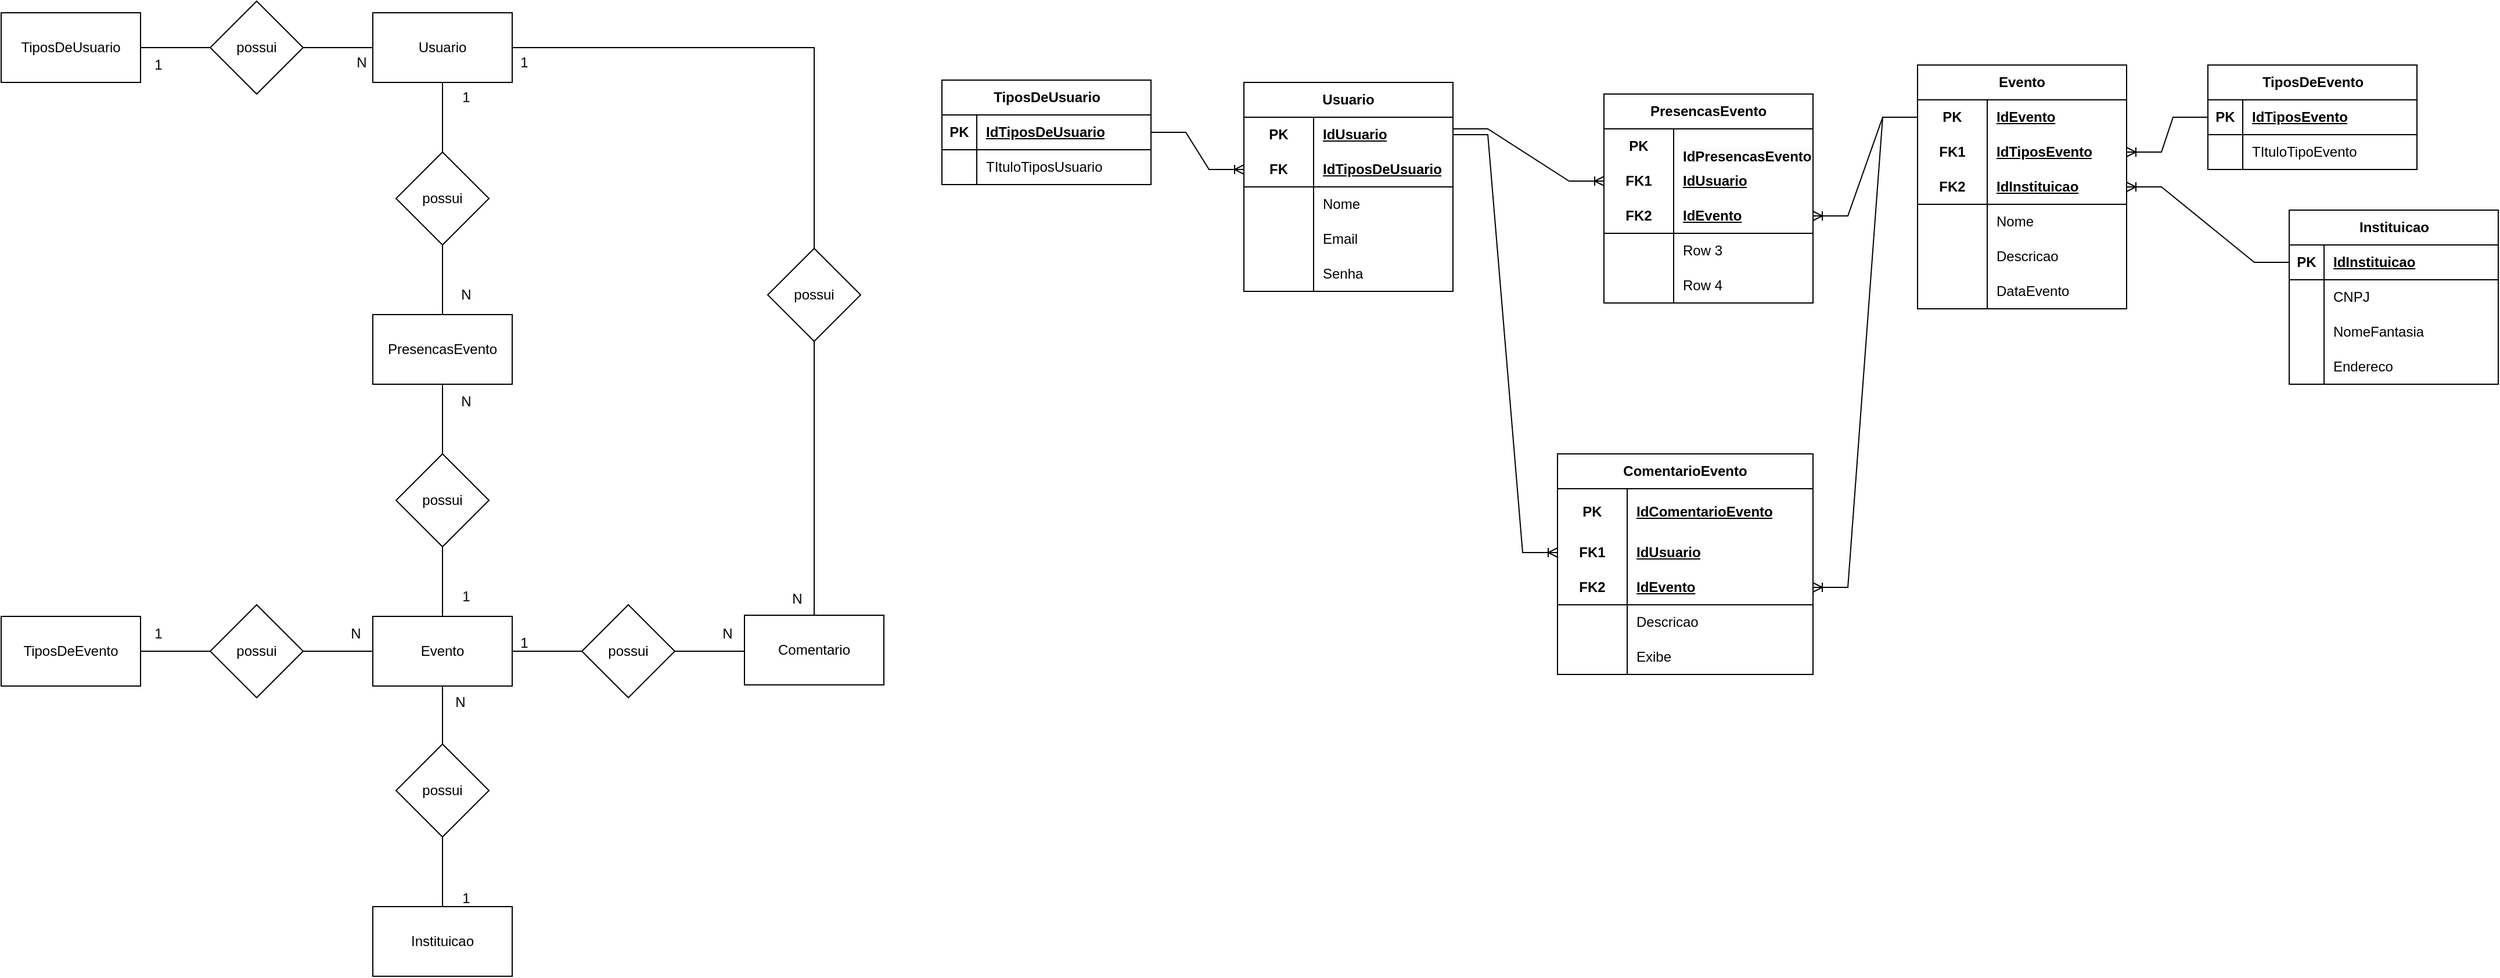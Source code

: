 <mxfile version="21.6.6" type="device">
  <diagram name="Página-1" id="-Xk57OHyv1HiGoFPPoLz">
    <mxGraphModel dx="1366" dy="725" grid="1" gridSize="10" guides="1" tooltips="1" connect="1" arrows="1" fold="1" page="1" pageScale="1" pageWidth="827" pageHeight="1169" math="0" shadow="0">
      <root>
        <mxCell id="0" />
        <mxCell id="1" parent="0" />
        <mxCell id="puMAIzqee2FGCvLnF1-2-34" style="edgeStyle=orthogonalEdgeStyle;rounded=0;orthogonalLoop=1;jettySize=auto;html=1;endArrow=none;endFill=0;" edge="1" parent="1" source="puMAIzqee2FGCvLnF1-2-1" target="puMAIzqee2FGCvLnF1-2-12">
          <mxGeometry relative="1" as="geometry" />
        </mxCell>
        <mxCell id="puMAIzqee2FGCvLnF1-2-60" style="edgeStyle=orthogonalEdgeStyle;rounded=0;orthogonalLoop=1;jettySize=auto;html=1;entryX=0.5;entryY=0;entryDx=0;entryDy=0;endArrow=none;endFill=0;" edge="1" parent="1" source="puMAIzqee2FGCvLnF1-2-1" target="puMAIzqee2FGCvLnF1-2-57">
          <mxGeometry relative="1" as="geometry" />
        </mxCell>
        <mxCell id="puMAIzqee2FGCvLnF1-2-1" value="Usuario" style="rounded=0;whiteSpace=wrap;html=1;" vertex="1" parent="1">
          <mxGeometry x="620" y="650" width="120" height="60" as="geometry" />
        </mxCell>
        <mxCell id="puMAIzqee2FGCvLnF1-2-32" style="edgeStyle=orthogonalEdgeStyle;rounded=0;orthogonalLoop=1;jettySize=auto;html=1;endArrow=none;endFill=0;" edge="1" parent="1" source="puMAIzqee2FGCvLnF1-2-2" target="puMAIzqee2FGCvLnF1-2-8">
          <mxGeometry relative="1" as="geometry" />
        </mxCell>
        <mxCell id="puMAIzqee2FGCvLnF1-2-2" value="TiposDeUsuario" style="rounded=0;whiteSpace=wrap;html=1;" vertex="1" parent="1">
          <mxGeometry x="300" y="650" width="120" height="60" as="geometry" />
        </mxCell>
        <mxCell id="puMAIzqee2FGCvLnF1-2-38" value="" style="edgeStyle=orthogonalEdgeStyle;rounded=0;orthogonalLoop=1;jettySize=auto;html=1;endArrow=none;endFill=0;" edge="1" parent="1" source="puMAIzqee2FGCvLnF1-2-3" target="puMAIzqee2FGCvLnF1-2-24">
          <mxGeometry relative="1" as="geometry" />
        </mxCell>
        <mxCell id="puMAIzqee2FGCvLnF1-2-40" value="" style="edgeStyle=orthogonalEdgeStyle;rounded=0;orthogonalLoop=1;jettySize=auto;html=1;endArrow=none;endFill=0;" edge="1" parent="1" source="puMAIzqee2FGCvLnF1-2-3" target="puMAIzqee2FGCvLnF1-2-27">
          <mxGeometry relative="1" as="geometry" />
        </mxCell>
        <mxCell id="puMAIzqee2FGCvLnF1-2-43" value="" style="edgeStyle=orthogonalEdgeStyle;rounded=0;orthogonalLoop=1;jettySize=auto;html=1;endArrow=none;endFill=0;" edge="1" parent="1" source="puMAIzqee2FGCvLnF1-2-3" target="puMAIzqee2FGCvLnF1-2-16">
          <mxGeometry relative="1" as="geometry" />
        </mxCell>
        <mxCell id="puMAIzqee2FGCvLnF1-2-3" value="Evento" style="rounded=0;whiteSpace=wrap;html=1;" vertex="1" parent="1">
          <mxGeometry x="620" y="1170" width="120" height="60" as="geometry" />
        </mxCell>
        <mxCell id="puMAIzqee2FGCvLnF1-2-4" value="TiposDeEvento" style="rounded=0;whiteSpace=wrap;html=1;" vertex="1" parent="1">
          <mxGeometry x="300" y="1170" width="120" height="60" as="geometry" />
        </mxCell>
        <mxCell id="puMAIzqee2FGCvLnF1-2-36" style="edgeStyle=orthogonalEdgeStyle;rounded=0;orthogonalLoop=1;jettySize=auto;html=1;endArrow=none;endFill=0;" edge="1" parent="1" source="puMAIzqee2FGCvLnF1-2-5" target="puMAIzqee2FGCvLnF1-2-21">
          <mxGeometry relative="1" as="geometry" />
        </mxCell>
        <mxCell id="puMAIzqee2FGCvLnF1-2-5" value="PresencasEvento" style="rounded=0;whiteSpace=wrap;html=1;" vertex="1" parent="1">
          <mxGeometry x="620" y="910" width="120" height="60" as="geometry" />
        </mxCell>
        <mxCell id="puMAIzqee2FGCvLnF1-2-6" value="Instituicao" style="rounded=0;whiteSpace=wrap;html=1;" vertex="1" parent="1">
          <mxGeometry x="620" y="1420" width="120" height="60" as="geometry" />
        </mxCell>
        <mxCell id="puMAIzqee2FGCvLnF1-2-7" value="Comentario" style="rounded=0;whiteSpace=wrap;html=1;" vertex="1" parent="1">
          <mxGeometry x="940" y="1169" width="120" height="60" as="geometry" />
        </mxCell>
        <mxCell id="puMAIzqee2FGCvLnF1-2-33" style="edgeStyle=orthogonalEdgeStyle;rounded=0;orthogonalLoop=1;jettySize=auto;html=1;entryX=0;entryY=0.5;entryDx=0;entryDy=0;endArrow=none;endFill=0;" edge="1" parent="1" source="puMAIzqee2FGCvLnF1-2-8" target="puMAIzqee2FGCvLnF1-2-1">
          <mxGeometry relative="1" as="geometry" />
        </mxCell>
        <mxCell id="puMAIzqee2FGCvLnF1-2-8" value="possui" style="rhombus;whiteSpace=wrap;html=1;" vertex="1" parent="1">
          <mxGeometry x="480" y="640" width="80" height="80" as="geometry" />
        </mxCell>
        <mxCell id="puMAIzqee2FGCvLnF1-2-35" style="edgeStyle=orthogonalEdgeStyle;rounded=0;orthogonalLoop=1;jettySize=auto;html=1;endArrow=none;endFill=0;" edge="1" parent="1" source="puMAIzqee2FGCvLnF1-2-12" target="puMAIzqee2FGCvLnF1-2-5">
          <mxGeometry relative="1" as="geometry" />
        </mxCell>
        <mxCell id="puMAIzqee2FGCvLnF1-2-12" value="possui" style="rhombus;whiteSpace=wrap;html=1;" vertex="1" parent="1">
          <mxGeometry x="640" y="770" width="80" height="80" as="geometry" />
        </mxCell>
        <mxCell id="puMAIzqee2FGCvLnF1-2-42" value="" style="edgeStyle=orthogonalEdgeStyle;rounded=0;orthogonalLoop=1;jettySize=auto;html=1;endArrow=none;endFill=0;" edge="1" parent="1" source="puMAIzqee2FGCvLnF1-2-16" target="puMAIzqee2FGCvLnF1-2-4">
          <mxGeometry relative="1" as="geometry" />
        </mxCell>
        <mxCell id="puMAIzqee2FGCvLnF1-2-16" value="possui" style="rhombus;whiteSpace=wrap;html=1;" vertex="1" parent="1">
          <mxGeometry x="480" y="1160" width="80" height="80" as="geometry" />
        </mxCell>
        <mxCell id="puMAIzqee2FGCvLnF1-2-37" value="" style="edgeStyle=orthogonalEdgeStyle;rounded=0;orthogonalLoop=1;jettySize=auto;html=1;endArrow=none;endFill=0;" edge="1" parent="1" source="puMAIzqee2FGCvLnF1-2-21" target="puMAIzqee2FGCvLnF1-2-3">
          <mxGeometry relative="1" as="geometry" />
        </mxCell>
        <mxCell id="puMAIzqee2FGCvLnF1-2-21" value="possui" style="rhombus;whiteSpace=wrap;html=1;" vertex="1" parent="1">
          <mxGeometry x="640" y="1030" width="80" height="80" as="geometry" />
        </mxCell>
        <mxCell id="puMAIzqee2FGCvLnF1-2-39" value="" style="edgeStyle=orthogonalEdgeStyle;rounded=0;orthogonalLoop=1;jettySize=auto;html=1;endArrow=none;endFill=0;" edge="1" parent="1" source="puMAIzqee2FGCvLnF1-2-24" target="puMAIzqee2FGCvLnF1-2-6">
          <mxGeometry relative="1" as="geometry" />
        </mxCell>
        <mxCell id="puMAIzqee2FGCvLnF1-2-24" value="possui" style="rhombus;whiteSpace=wrap;html=1;" vertex="1" parent="1">
          <mxGeometry x="640" y="1280" width="80" height="80" as="geometry" />
        </mxCell>
        <mxCell id="puMAIzqee2FGCvLnF1-2-41" value="" style="edgeStyle=orthogonalEdgeStyle;rounded=0;orthogonalLoop=1;jettySize=auto;html=1;endArrow=none;endFill=0;" edge="1" parent="1" source="puMAIzqee2FGCvLnF1-2-27" target="puMAIzqee2FGCvLnF1-2-7">
          <mxGeometry relative="1" as="geometry">
            <Array as="points">
              <mxPoint x="930" y="1200" />
              <mxPoint x="930" y="1200" />
            </Array>
          </mxGeometry>
        </mxCell>
        <mxCell id="puMAIzqee2FGCvLnF1-2-27" value="possui" style="rhombus;whiteSpace=wrap;html=1;" vertex="1" parent="1">
          <mxGeometry x="800" y="1160" width="80" height="80" as="geometry" />
        </mxCell>
        <mxCell id="puMAIzqee2FGCvLnF1-2-44" value="N" style="text;html=1;align=center;verticalAlign=middle;resizable=0;points=[];autosize=1;strokeColor=none;fillColor=none;" vertex="1" parent="1">
          <mxGeometry x="595" y="678" width="30" height="30" as="geometry" />
        </mxCell>
        <mxCell id="puMAIzqee2FGCvLnF1-2-45" value="1" style="text;html=1;align=center;verticalAlign=middle;resizable=0;points=[];autosize=1;strokeColor=none;fillColor=none;" vertex="1" parent="1">
          <mxGeometry x="420" y="680" width="30" height="30" as="geometry" />
        </mxCell>
        <mxCell id="puMAIzqee2FGCvLnF1-2-46" value="N" style="text;html=1;align=center;verticalAlign=middle;resizable=0;points=[];autosize=1;strokeColor=none;fillColor=none;" vertex="1" parent="1">
          <mxGeometry x="685" y="878" width="30" height="30" as="geometry" />
        </mxCell>
        <mxCell id="puMAIzqee2FGCvLnF1-2-47" value="1" style="text;html=1;align=center;verticalAlign=middle;resizable=0;points=[];autosize=1;strokeColor=none;fillColor=none;" vertex="1" parent="1">
          <mxGeometry x="685" y="708" width="30" height="30" as="geometry" />
        </mxCell>
        <mxCell id="puMAIzqee2FGCvLnF1-2-48" value="N" style="text;html=1;align=center;verticalAlign=middle;resizable=0;points=[];autosize=1;strokeColor=none;fillColor=none;" vertex="1" parent="1">
          <mxGeometry x="685" y="970" width="30" height="30" as="geometry" />
        </mxCell>
        <mxCell id="puMAIzqee2FGCvLnF1-2-49" value="1" style="text;html=1;align=center;verticalAlign=middle;resizable=0;points=[];autosize=1;strokeColor=none;fillColor=none;" vertex="1" parent="1">
          <mxGeometry x="685" y="1138" width="30" height="30" as="geometry" />
        </mxCell>
        <mxCell id="puMAIzqee2FGCvLnF1-2-50" value="1" style="text;html=1;align=center;verticalAlign=middle;resizable=0;points=[];autosize=1;strokeColor=none;fillColor=none;" vertex="1" parent="1">
          <mxGeometry x="420" y="1170" width="30" height="30" as="geometry" />
        </mxCell>
        <mxCell id="puMAIzqee2FGCvLnF1-2-51" value="N" style="text;html=1;align=center;verticalAlign=middle;resizable=0;points=[];autosize=1;strokeColor=none;fillColor=none;" vertex="1" parent="1">
          <mxGeometry x="590" y="1170" width="30" height="30" as="geometry" />
        </mxCell>
        <mxCell id="puMAIzqee2FGCvLnF1-2-52" value="1" style="text;html=1;align=center;verticalAlign=middle;resizable=0;points=[];autosize=1;strokeColor=none;fillColor=none;" vertex="1" parent="1">
          <mxGeometry x="685" y="1398" width="30" height="30" as="geometry" />
        </mxCell>
        <mxCell id="puMAIzqee2FGCvLnF1-2-53" value="N" style="text;html=1;align=center;verticalAlign=middle;resizable=0;points=[];autosize=1;strokeColor=none;fillColor=none;" vertex="1" parent="1">
          <mxGeometry x="680" y="1229" width="30" height="30" as="geometry" />
        </mxCell>
        <mxCell id="puMAIzqee2FGCvLnF1-2-54" value="N" style="text;html=1;align=center;verticalAlign=middle;resizable=0;points=[];autosize=1;strokeColor=none;fillColor=none;" vertex="1" parent="1">
          <mxGeometry x="910" y="1170" width="30" height="30" as="geometry" />
        </mxCell>
        <mxCell id="puMAIzqee2FGCvLnF1-2-56" value="1" style="text;html=1;align=center;verticalAlign=middle;resizable=0;points=[];autosize=1;strokeColor=none;fillColor=none;" vertex="1" parent="1">
          <mxGeometry x="735" y="1178" width="30" height="30" as="geometry" />
        </mxCell>
        <mxCell id="puMAIzqee2FGCvLnF1-2-61" style="edgeStyle=orthogonalEdgeStyle;rounded=0;orthogonalLoop=1;jettySize=auto;html=1;endArrow=none;endFill=0;" edge="1" parent="1" source="puMAIzqee2FGCvLnF1-2-57" target="puMAIzqee2FGCvLnF1-2-7">
          <mxGeometry relative="1" as="geometry" />
        </mxCell>
        <mxCell id="puMAIzqee2FGCvLnF1-2-57" value="possui" style="rhombus;whiteSpace=wrap;html=1;" vertex="1" parent="1">
          <mxGeometry x="960" y="853" width="80" height="80" as="geometry" />
        </mxCell>
        <mxCell id="puMAIzqee2FGCvLnF1-2-62" value="1" style="text;html=1;align=center;verticalAlign=middle;resizable=0;points=[];autosize=1;strokeColor=none;fillColor=none;" vertex="1" parent="1">
          <mxGeometry x="735" y="678" width="30" height="30" as="geometry" />
        </mxCell>
        <mxCell id="puMAIzqee2FGCvLnF1-2-63" value="N" style="text;html=1;align=center;verticalAlign=middle;resizable=0;points=[];autosize=1;strokeColor=none;fillColor=none;" vertex="1" parent="1">
          <mxGeometry x="970" y="1140" width="30" height="30" as="geometry" />
        </mxCell>
        <mxCell id="puMAIzqee2FGCvLnF1-2-64" value="TiposDeUsuario" style="shape=table;startSize=30;container=1;collapsible=1;childLayout=tableLayout;fixedRows=1;rowLines=0;fontStyle=1;align=center;resizeLast=1;html=1;" vertex="1" parent="1">
          <mxGeometry x="1110" y="708" width="180" height="90" as="geometry" />
        </mxCell>
        <mxCell id="puMAIzqee2FGCvLnF1-2-65" value="" style="shape=tableRow;horizontal=0;startSize=0;swimlaneHead=0;swimlaneBody=0;fillColor=none;collapsible=0;dropTarget=0;points=[[0,0.5],[1,0.5]];portConstraint=eastwest;top=0;left=0;right=0;bottom=1;" vertex="1" parent="puMAIzqee2FGCvLnF1-2-64">
          <mxGeometry y="30" width="180" height="30" as="geometry" />
        </mxCell>
        <mxCell id="puMAIzqee2FGCvLnF1-2-66" value="PK" style="shape=partialRectangle;connectable=0;fillColor=none;top=0;left=0;bottom=0;right=0;fontStyle=1;overflow=hidden;whiteSpace=wrap;html=1;" vertex="1" parent="puMAIzqee2FGCvLnF1-2-65">
          <mxGeometry width="30" height="30" as="geometry">
            <mxRectangle width="30" height="30" as="alternateBounds" />
          </mxGeometry>
        </mxCell>
        <mxCell id="puMAIzqee2FGCvLnF1-2-67" value="IdTiposDeUsuario" style="shape=partialRectangle;connectable=0;fillColor=none;top=0;left=0;bottom=0;right=0;align=left;spacingLeft=6;fontStyle=5;overflow=hidden;whiteSpace=wrap;html=1;" vertex="1" parent="puMAIzqee2FGCvLnF1-2-65">
          <mxGeometry x="30" width="150" height="30" as="geometry">
            <mxRectangle width="150" height="30" as="alternateBounds" />
          </mxGeometry>
        </mxCell>
        <mxCell id="puMAIzqee2FGCvLnF1-2-68" value="" style="shape=tableRow;horizontal=0;startSize=0;swimlaneHead=0;swimlaneBody=0;fillColor=none;collapsible=0;dropTarget=0;points=[[0,0.5],[1,0.5]];portConstraint=eastwest;top=0;left=0;right=0;bottom=0;" vertex="1" parent="puMAIzqee2FGCvLnF1-2-64">
          <mxGeometry y="60" width="180" height="30" as="geometry" />
        </mxCell>
        <mxCell id="puMAIzqee2FGCvLnF1-2-69" value="" style="shape=partialRectangle;connectable=0;fillColor=none;top=0;left=0;bottom=0;right=0;editable=1;overflow=hidden;whiteSpace=wrap;html=1;" vertex="1" parent="puMAIzqee2FGCvLnF1-2-68">
          <mxGeometry width="30" height="30" as="geometry">
            <mxRectangle width="30" height="30" as="alternateBounds" />
          </mxGeometry>
        </mxCell>
        <mxCell id="puMAIzqee2FGCvLnF1-2-70" value="TItuloTiposUsuario" style="shape=partialRectangle;connectable=0;fillColor=none;top=0;left=0;bottom=0;right=0;align=left;spacingLeft=6;overflow=hidden;whiteSpace=wrap;html=1;" vertex="1" parent="puMAIzqee2FGCvLnF1-2-68">
          <mxGeometry x="30" width="150" height="30" as="geometry">
            <mxRectangle width="150" height="30" as="alternateBounds" />
          </mxGeometry>
        </mxCell>
        <mxCell id="puMAIzqee2FGCvLnF1-2-77" value="Usuario" style="shape=table;startSize=30;container=1;collapsible=1;childLayout=tableLayout;fixedRows=1;rowLines=0;fontStyle=1;align=center;resizeLast=1;html=1;whiteSpace=wrap;" vertex="1" parent="1">
          <mxGeometry x="1370" y="710" width="180" height="180" as="geometry" />
        </mxCell>
        <mxCell id="puMAIzqee2FGCvLnF1-2-78" value="" style="shape=tableRow;horizontal=0;startSize=0;swimlaneHead=0;swimlaneBody=0;fillColor=none;collapsible=0;dropTarget=0;points=[[0,0.5],[1,0.5]];portConstraint=eastwest;top=0;left=0;right=0;bottom=0;html=1;" vertex="1" parent="puMAIzqee2FGCvLnF1-2-77">
          <mxGeometry y="30" width="180" height="30" as="geometry" />
        </mxCell>
        <mxCell id="puMAIzqee2FGCvLnF1-2-79" value="PK" style="shape=partialRectangle;connectable=0;fillColor=none;top=0;left=0;bottom=0;right=0;fontStyle=1;overflow=hidden;html=1;whiteSpace=wrap;" vertex="1" parent="puMAIzqee2FGCvLnF1-2-78">
          <mxGeometry width="60" height="30" as="geometry">
            <mxRectangle width="60" height="30" as="alternateBounds" />
          </mxGeometry>
        </mxCell>
        <mxCell id="puMAIzqee2FGCvLnF1-2-80" value="IdUsuario" style="shape=partialRectangle;connectable=0;fillColor=none;top=0;left=0;bottom=0;right=0;align=left;spacingLeft=6;fontStyle=5;overflow=hidden;html=1;whiteSpace=wrap;" vertex="1" parent="puMAIzqee2FGCvLnF1-2-78">
          <mxGeometry x="60" width="120" height="30" as="geometry">
            <mxRectangle width="120" height="30" as="alternateBounds" />
          </mxGeometry>
        </mxCell>
        <mxCell id="puMAIzqee2FGCvLnF1-2-81" value="" style="shape=tableRow;horizontal=0;startSize=0;swimlaneHead=0;swimlaneBody=0;fillColor=none;collapsible=0;dropTarget=0;points=[[0,0.5],[1,0.5]];portConstraint=eastwest;top=0;left=0;right=0;bottom=1;html=1;" vertex="1" parent="puMAIzqee2FGCvLnF1-2-77">
          <mxGeometry y="60" width="180" height="30" as="geometry" />
        </mxCell>
        <mxCell id="puMAIzqee2FGCvLnF1-2-82" value="FK" style="shape=partialRectangle;connectable=0;fillColor=none;top=0;left=0;bottom=0;right=0;fontStyle=1;overflow=hidden;html=1;whiteSpace=wrap;" vertex="1" parent="puMAIzqee2FGCvLnF1-2-81">
          <mxGeometry width="60" height="30" as="geometry">
            <mxRectangle width="60" height="30" as="alternateBounds" />
          </mxGeometry>
        </mxCell>
        <mxCell id="puMAIzqee2FGCvLnF1-2-83" value="IdTiposDeUsuario" style="shape=partialRectangle;connectable=0;fillColor=none;top=0;left=0;bottom=0;right=0;align=left;spacingLeft=6;fontStyle=5;overflow=hidden;html=1;whiteSpace=wrap;" vertex="1" parent="puMAIzqee2FGCvLnF1-2-81">
          <mxGeometry x="60" width="120" height="30" as="geometry">
            <mxRectangle width="120" height="30" as="alternateBounds" />
          </mxGeometry>
        </mxCell>
        <mxCell id="puMAIzqee2FGCvLnF1-2-84" value="" style="shape=tableRow;horizontal=0;startSize=0;swimlaneHead=0;swimlaneBody=0;fillColor=none;collapsible=0;dropTarget=0;points=[[0,0.5],[1,0.5]];portConstraint=eastwest;top=0;left=0;right=0;bottom=0;html=1;" vertex="1" parent="puMAIzqee2FGCvLnF1-2-77">
          <mxGeometry y="90" width="180" height="30" as="geometry" />
        </mxCell>
        <mxCell id="puMAIzqee2FGCvLnF1-2-85" value="" style="shape=partialRectangle;connectable=0;fillColor=none;top=0;left=0;bottom=0;right=0;editable=1;overflow=hidden;html=1;whiteSpace=wrap;" vertex="1" parent="puMAIzqee2FGCvLnF1-2-84">
          <mxGeometry width="60" height="30" as="geometry">
            <mxRectangle width="60" height="30" as="alternateBounds" />
          </mxGeometry>
        </mxCell>
        <mxCell id="puMAIzqee2FGCvLnF1-2-86" value="Nome" style="shape=partialRectangle;connectable=0;fillColor=none;top=0;left=0;bottom=0;right=0;align=left;spacingLeft=6;overflow=hidden;html=1;whiteSpace=wrap;" vertex="1" parent="puMAIzqee2FGCvLnF1-2-84">
          <mxGeometry x="60" width="120" height="30" as="geometry">
            <mxRectangle width="120" height="30" as="alternateBounds" />
          </mxGeometry>
        </mxCell>
        <mxCell id="puMAIzqee2FGCvLnF1-2-87" value="" style="shape=tableRow;horizontal=0;startSize=0;swimlaneHead=0;swimlaneBody=0;fillColor=none;collapsible=0;dropTarget=0;points=[[0,0.5],[1,0.5]];portConstraint=eastwest;top=0;left=0;right=0;bottom=0;html=1;" vertex="1" parent="puMAIzqee2FGCvLnF1-2-77">
          <mxGeometry y="120" width="180" height="30" as="geometry" />
        </mxCell>
        <mxCell id="puMAIzqee2FGCvLnF1-2-88" value="" style="shape=partialRectangle;connectable=0;fillColor=none;top=0;left=0;bottom=0;right=0;editable=1;overflow=hidden;html=1;whiteSpace=wrap;" vertex="1" parent="puMAIzqee2FGCvLnF1-2-87">
          <mxGeometry width="60" height="30" as="geometry">
            <mxRectangle width="60" height="30" as="alternateBounds" />
          </mxGeometry>
        </mxCell>
        <mxCell id="puMAIzqee2FGCvLnF1-2-89" value="Email" style="shape=partialRectangle;connectable=0;fillColor=none;top=0;left=0;bottom=0;right=0;align=left;spacingLeft=6;overflow=hidden;html=1;whiteSpace=wrap;" vertex="1" parent="puMAIzqee2FGCvLnF1-2-87">
          <mxGeometry x="60" width="120" height="30" as="geometry">
            <mxRectangle width="120" height="30" as="alternateBounds" />
          </mxGeometry>
        </mxCell>
        <mxCell id="puMAIzqee2FGCvLnF1-2-90" style="shape=tableRow;horizontal=0;startSize=0;swimlaneHead=0;swimlaneBody=0;fillColor=none;collapsible=0;dropTarget=0;points=[[0,0.5],[1,0.5]];portConstraint=eastwest;top=0;left=0;right=0;bottom=0;html=1;" vertex="1" parent="puMAIzqee2FGCvLnF1-2-77">
          <mxGeometry y="150" width="180" height="30" as="geometry" />
        </mxCell>
        <mxCell id="puMAIzqee2FGCvLnF1-2-91" style="shape=partialRectangle;connectable=0;fillColor=none;top=0;left=0;bottom=0;right=0;editable=1;overflow=hidden;html=1;whiteSpace=wrap;" vertex="1" parent="puMAIzqee2FGCvLnF1-2-90">
          <mxGeometry width="60" height="30" as="geometry">
            <mxRectangle width="60" height="30" as="alternateBounds" />
          </mxGeometry>
        </mxCell>
        <mxCell id="puMAIzqee2FGCvLnF1-2-92" value="Senha" style="shape=partialRectangle;connectable=0;fillColor=none;top=0;left=0;bottom=0;right=0;align=left;spacingLeft=6;overflow=hidden;html=1;whiteSpace=wrap;" vertex="1" parent="puMAIzqee2FGCvLnF1-2-90">
          <mxGeometry x="60" width="120" height="30" as="geometry">
            <mxRectangle width="120" height="30" as="alternateBounds" />
          </mxGeometry>
        </mxCell>
        <mxCell id="puMAIzqee2FGCvLnF1-2-93" value="" style="edgeStyle=entityRelationEdgeStyle;fontSize=12;html=1;endArrow=ERoneToMany;rounded=0;exitX=1;exitY=0.5;exitDx=0;exitDy=0;entryX=0;entryY=0.5;entryDx=0;entryDy=0;" edge="1" parent="1" source="puMAIzqee2FGCvLnF1-2-65" target="puMAIzqee2FGCvLnF1-2-81">
          <mxGeometry width="100" height="100" relative="1" as="geometry">
            <mxPoint x="1360" y="953" as="sourcePoint" />
            <mxPoint x="1460" y="853" as="targetPoint" />
          </mxGeometry>
        </mxCell>
        <mxCell id="puMAIzqee2FGCvLnF1-2-94" value="PresencasEvento" style="shape=table;startSize=30;container=1;collapsible=1;childLayout=tableLayout;fixedRows=1;rowLines=0;fontStyle=1;align=center;resizeLast=1;html=1;whiteSpace=wrap;" vertex="1" parent="1">
          <mxGeometry x="1680" y="720" width="180" height="180" as="geometry" />
        </mxCell>
        <mxCell id="puMAIzqee2FGCvLnF1-2-116" style="shape=tableRow;horizontal=0;startSize=0;swimlaneHead=0;swimlaneBody=0;fillColor=none;collapsible=0;dropTarget=0;points=[[0,0.5],[1,0.5]];portConstraint=eastwest;top=0;left=0;right=0;bottom=0;html=1;" vertex="1" parent="puMAIzqee2FGCvLnF1-2-94">
          <mxGeometry y="30" width="180" height="30" as="geometry" />
        </mxCell>
        <mxCell id="puMAIzqee2FGCvLnF1-2-117" value="PK" style="shape=partialRectangle;connectable=0;fillColor=none;top=0;left=0;bottom=0;right=0;fontStyle=1;overflow=hidden;html=1;whiteSpace=wrap;" vertex="1" parent="puMAIzqee2FGCvLnF1-2-116">
          <mxGeometry width="60" height="30" as="geometry">
            <mxRectangle width="60" height="30" as="alternateBounds" />
          </mxGeometry>
        </mxCell>
        <mxCell id="puMAIzqee2FGCvLnF1-2-118" value="&#xa;&lt;span style=&quot;color: rgb(0, 0, 0); font-family: Helvetica; font-size: 12px; font-style: normal; font-variant-ligatures: normal; font-variant-caps: normal; font-weight: 700; letter-spacing: normal; orphans: 2; text-align: left; text-indent: 0px; text-transform: none; widows: 2; word-spacing: 0px; -webkit-text-stroke-width: 0px; background-color: rgb(251, 251, 251); text-decoration: underline; float: none; display: inline !important;&quot;&gt;IdPresencasEvento&lt;/span&gt;&#xa;&#xa;" style="shape=partialRectangle;connectable=0;fillColor=none;top=0;left=0;bottom=0;right=0;align=left;spacingLeft=6;fontStyle=5;overflow=hidden;html=1;whiteSpace=wrap;" vertex="1" parent="puMAIzqee2FGCvLnF1-2-116">
          <mxGeometry x="60" width="120" height="30" as="geometry">
            <mxRectangle width="120" height="30" as="alternateBounds" />
          </mxGeometry>
        </mxCell>
        <mxCell id="puMAIzqee2FGCvLnF1-2-95" value="" style="shape=tableRow;horizontal=0;startSize=0;swimlaneHead=0;swimlaneBody=0;fillColor=none;collapsible=0;dropTarget=0;points=[[0,0.5],[1,0.5]];portConstraint=eastwest;top=0;left=0;right=0;bottom=0;html=1;" vertex="1" parent="puMAIzqee2FGCvLnF1-2-94">
          <mxGeometry y="60" width="180" height="30" as="geometry" />
        </mxCell>
        <mxCell id="puMAIzqee2FGCvLnF1-2-96" value="FK1" style="shape=partialRectangle;connectable=0;fillColor=none;top=0;left=0;bottom=0;right=0;fontStyle=1;overflow=hidden;html=1;whiteSpace=wrap;" vertex="1" parent="puMAIzqee2FGCvLnF1-2-95">
          <mxGeometry width="60" height="30" as="geometry">
            <mxRectangle width="60" height="30" as="alternateBounds" />
          </mxGeometry>
        </mxCell>
        <mxCell id="puMAIzqee2FGCvLnF1-2-97" value="IdUsuario" style="shape=partialRectangle;connectable=0;fillColor=none;top=0;left=0;bottom=0;right=0;align=left;spacingLeft=6;fontStyle=5;overflow=hidden;html=1;whiteSpace=wrap;" vertex="1" parent="puMAIzqee2FGCvLnF1-2-95">
          <mxGeometry x="60" width="120" height="30" as="geometry">
            <mxRectangle width="120" height="30" as="alternateBounds" />
          </mxGeometry>
        </mxCell>
        <mxCell id="puMAIzqee2FGCvLnF1-2-98" value="" style="shape=tableRow;horizontal=0;startSize=0;swimlaneHead=0;swimlaneBody=0;fillColor=none;collapsible=0;dropTarget=0;points=[[0,0.5],[1,0.5]];portConstraint=eastwest;top=0;left=0;right=0;bottom=1;html=1;" vertex="1" parent="puMAIzqee2FGCvLnF1-2-94">
          <mxGeometry y="90" width="180" height="30" as="geometry" />
        </mxCell>
        <mxCell id="puMAIzqee2FGCvLnF1-2-99" value="FK2" style="shape=partialRectangle;connectable=0;fillColor=none;top=0;left=0;bottom=0;right=0;fontStyle=1;overflow=hidden;html=1;whiteSpace=wrap;" vertex="1" parent="puMAIzqee2FGCvLnF1-2-98">
          <mxGeometry width="60" height="30" as="geometry">
            <mxRectangle width="60" height="30" as="alternateBounds" />
          </mxGeometry>
        </mxCell>
        <mxCell id="puMAIzqee2FGCvLnF1-2-100" value="IdEvento" style="shape=partialRectangle;connectable=0;fillColor=none;top=0;left=0;bottom=0;right=0;align=left;spacingLeft=6;fontStyle=5;overflow=hidden;html=1;whiteSpace=wrap;" vertex="1" parent="puMAIzqee2FGCvLnF1-2-98">
          <mxGeometry x="60" width="120" height="30" as="geometry">
            <mxRectangle width="120" height="30" as="alternateBounds" />
          </mxGeometry>
        </mxCell>
        <mxCell id="puMAIzqee2FGCvLnF1-2-101" value="" style="shape=tableRow;horizontal=0;startSize=0;swimlaneHead=0;swimlaneBody=0;fillColor=none;collapsible=0;dropTarget=0;points=[[0,0.5],[1,0.5]];portConstraint=eastwest;top=0;left=0;right=0;bottom=0;html=1;" vertex="1" parent="puMAIzqee2FGCvLnF1-2-94">
          <mxGeometry y="120" width="180" height="30" as="geometry" />
        </mxCell>
        <mxCell id="puMAIzqee2FGCvLnF1-2-102" value="" style="shape=partialRectangle;connectable=0;fillColor=none;top=0;left=0;bottom=0;right=0;editable=1;overflow=hidden;html=1;whiteSpace=wrap;" vertex="1" parent="puMAIzqee2FGCvLnF1-2-101">
          <mxGeometry width="60" height="30" as="geometry">
            <mxRectangle width="60" height="30" as="alternateBounds" />
          </mxGeometry>
        </mxCell>
        <mxCell id="puMAIzqee2FGCvLnF1-2-103" value="Row 3" style="shape=partialRectangle;connectable=0;fillColor=none;top=0;left=0;bottom=0;right=0;align=left;spacingLeft=6;overflow=hidden;html=1;whiteSpace=wrap;" vertex="1" parent="puMAIzqee2FGCvLnF1-2-101">
          <mxGeometry x="60" width="120" height="30" as="geometry">
            <mxRectangle width="120" height="30" as="alternateBounds" />
          </mxGeometry>
        </mxCell>
        <mxCell id="puMAIzqee2FGCvLnF1-2-104" value="" style="shape=tableRow;horizontal=0;startSize=0;swimlaneHead=0;swimlaneBody=0;fillColor=none;collapsible=0;dropTarget=0;points=[[0,0.5],[1,0.5]];portConstraint=eastwest;top=0;left=0;right=0;bottom=0;html=1;" vertex="1" parent="puMAIzqee2FGCvLnF1-2-94">
          <mxGeometry y="150" width="180" height="30" as="geometry" />
        </mxCell>
        <mxCell id="puMAIzqee2FGCvLnF1-2-105" value="" style="shape=partialRectangle;connectable=0;fillColor=none;top=0;left=0;bottom=0;right=0;editable=1;overflow=hidden;html=1;whiteSpace=wrap;" vertex="1" parent="puMAIzqee2FGCvLnF1-2-104">
          <mxGeometry width="60" height="30" as="geometry">
            <mxRectangle width="60" height="30" as="alternateBounds" />
          </mxGeometry>
        </mxCell>
        <mxCell id="puMAIzqee2FGCvLnF1-2-106" value="Row 4" style="shape=partialRectangle;connectable=0;fillColor=none;top=0;left=0;bottom=0;right=0;align=left;spacingLeft=6;overflow=hidden;html=1;whiteSpace=wrap;" vertex="1" parent="puMAIzqee2FGCvLnF1-2-104">
          <mxGeometry x="60" width="120" height="30" as="geometry">
            <mxRectangle width="120" height="30" as="alternateBounds" />
          </mxGeometry>
        </mxCell>
        <mxCell id="puMAIzqee2FGCvLnF1-2-122" value="" style="edgeStyle=entityRelationEdgeStyle;fontSize=12;html=1;endArrow=ERoneToMany;rounded=0;exitX=1;exitY=0.5;exitDx=0;exitDy=0;entryX=0;entryY=0.5;entryDx=0;entryDy=0;" edge="1" parent="1" target="puMAIzqee2FGCvLnF1-2-95">
          <mxGeometry width="100" height="100" relative="1" as="geometry">
            <mxPoint x="1550" y="750" as="sourcePoint" />
            <mxPoint x="1630" y="782" as="targetPoint" />
          </mxGeometry>
        </mxCell>
        <mxCell id="puMAIzqee2FGCvLnF1-2-123" value="Evento" style="shape=table;startSize=30;container=1;collapsible=1;childLayout=tableLayout;fixedRows=1;rowLines=0;fontStyle=1;align=center;resizeLast=1;html=1;whiteSpace=wrap;" vertex="1" parent="1">
          <mxGeometry x="1950" y="695" width="180" height="210" as="geometry" />
        </mxCell>
        <mxCell id="puMAIzqee2FGCvLnF1-2-124" value="" style="shape=tableRow;horizontal=0;startSize=0;swimlaneHead=0;swimlaneBody=0;fillColor=none;collapsible=0;dropTarget=0;points=[[0,0.5],[1,0.5]];portConstraint=eastwest;top=0;left=0;right=0;bottom=0;html=1;" vertex="1" parent="puMAIzqee2FGCvLnF1-2-123">
          <mxGeometry y="30" width="180" height="30" as="geometry" />
        </mxCell>
        <mxCell id="puMAIzqee2FGCvLnF1-2-125" value="PK" style="shape=partialRectangle;connectable=0;fillColor=none;top=0;left=0;bottom=0;right=0;fontStyle=1;overflow=hidden;html=1;whiteSpace=wrap;" vertex="1" parent="puMAIzqee2FGCvLnF1-2-124">
          <mxGeometry width="60" height="30" as="geometry">
            <mxRectangle width="60" height="30" as="alternateBounds" />
          </mxGeometry>
        </mxCell>
        <mxCell id="puMAIzqee2FGCvLnF1-2-126" value="IdEvento" style="shape=partialRectangle;connectable=0;fillColor=none;top=0;left=0;bottom=0;right=0;align=left;spacingLeft=6;fontStyle=5;overflow=hidden;html=1;whiteSpace=wrap;" vertex="1" parent="puMAIzqee2FGCvLnF1-2-124">
          <mxGeometry x="60" width="120" height="30" as="geometry">
            <mxRectangle width="120" height="30" as="alternateBounds" />
          </mxGeometry>
        </mxCell>
        <mxCell id="puMAIzqee2FGCvLnF1-2-139" style="shape=tableRow;horizontal=0;startSize=0;swimlaneHead=0;swimlaneBody=0;fillColor=none;collapsible=0;dropTarget=0;points=[[0,0.5],[1,0.5]];portConstraint=eastwest;top=0;left=0;right=0;bottom=0;html=1;" vertex="1" parent="puMAIzqee2FGCvLnF1-2-123">
          <mxGeometry y="60" width="180" height="30" as="geometry" />
        </mxCell>
        <mxCell id="puMAIzqee2FGCvLnF1-2-140" value="FK1" style="shape=partialRectangle;connectable=0;fillColor=none;top=0;left=0;bottom=0;right=0;fontStyle=1;overflow=hidden;html=1;whiteSpace=wrap;" vertex="1" parent="puMAIzqee2FGCvLnF1-2-139">
          <mxGeometry width="60" height="30" as="geometry">
            <mxRectangle width="60" height="30" as="alternateBounds" />
          </mxGeometry>
        </mxCell>
        <mxCell id="puMAIzqee2FGCvLnF1-2-141" value="IdTiposEvento" style="shape=partialRectangle;connectable=0;fillColor=none;top=0;left=0;bottom=0;right=0;align=left;spacingLeft=6;fontStyle=5;overflow=hidden;html=1;whiteSpace=wrap;" vertex="1" parent="puMAIzqee2FGCvLnF1-2-139">
          <mxGeometry x="60" width="120" height="30" as="geometry">
            <mxRectangle width="120" height="30" as="alternateBounds" />
          </mxGeometry>
        </mxCell>
        <mxCell id="puMAIzqee2FGCvLnF1-2-127" value="" style="shape=tableRow;horizontal=0;startSize=0;swimlaneHead=0;swimlaneBody=0;fillColor=none;collapsible=0;dropTarget=0;points=[[0,0.5],[1,0.5]];portConstraint=eastwest;top=0;left=0;right=0;bottom=1;html=1;" vertex="1" parent="puMAIzqee2FGCvLnF1-2-123">
          <mxGeometry y="90" width="180" height="30" as="geometry" />
        </mxCell>
        <mxCell id="puMAIzqee2FGCvLnF1-2-128" value="FK2" style="shape=partialRectangle;connectable=0;fillColor=none;top=0;left=0;bottom=0;right=0;fontStyle=1;overflow=hidden;html=1;whiteSpace=wrap;" vertex="1" parent="puMAIzqee2FGCvLnF1-2-127">
          <mxGeometry width="60" height="30" as="geometry">
            <mxRectangle width="60" height="30" as="alternateBounds" />
          </mxGeometry>
        </mxCell>
        <mxCell id="puMAIzqee2FGCvLnF1-2-129" value="IdInstituicao" style="shape=partialRectangle;connectable=0;fillColor=none;top=0;left=0;bottom=0;right=0;align=left;spacingLeft=6;fontStyle=5;overflow=hidden;html=1;whiteSpace=wrap;" vertex="1" parent="puMAIzqee2FGCvLnF1-2-127">
          <mxGeometry x="60" width="120" height="30" as="geometry">
            <mxRectangle width="120" height="30" as="alternateBounds" />
          </mxGeometry>
        </mxCell>
        <mxCell id="puMAIzqee2FGCvLnF1-2-130" value="" style="shape=tableRow;horizontal=0;startSize=0;swimlaneHead=0;swimlaneBody=0;fillColor=none;collapsible=0;dropTarget=0;points=[[0,0.5],[1,0.5]];portConstraint=eastwest;top=0;left=0;right=0;bottom=0;html=1;" vertex="1" parent="puMAIzqee2FGCvLnF1-2-123">
          <mxGeometry y="120" width="180" height="30" as="geometry" />
        </mxCell>
        <mxCell id="puMAIzqee2FGCvLnF1-2-131" value="" style="shape=partialRectangle;connectable=0;fillColor=none;top=0;left=0;bottom=0;right=0;editable=1;overflow=hidden;html=1;whiteSpace=wrap;" vertex="1" parent="puMAIzqee2FGCvLnF1-2-130">
          <mxGeometry width="60" height="30" as="geometry">
            <mxRectangle width="60" height="30" as="alternateBounds" />
          </mxGeometry>
        </mxCell>
        <mxCell id="puMAIzqee2FGCvLnF1-2-132" value="Nome" style="shape=partialRectangle;connectable=0;fillColor=none;top=0;left=0;bottom=0;right=0;align=left;spacingLeft=6;overflow=hidden;html=1;whiteSpace=wrap;" vertex="1" parent="puMAIzqee2FGCvLnF1-2-130">
          <mxGeometry x="60" width="120" height="30" as="geometry">
            <mxRectangle width="120" height="30" as="alternateBounds" />
          </mxGeometry>
        </mxCell>
        <mxCell id="puMAIzqee2FGCvLnF1-2-133" value="" style="shape=tableRow;horizontal=0;startSize=0;swimlaneHead=0;swimlaneBody=0;fillColor=none;collapsible=0;dropTarget=0;points=[[0,0.5],[1,0.5]];portConstraint=eastwest;top=0;left=0;right=0;bottom=0;html=1;" vertex="1" parent="puMAIzqee2FGCvLnF1-2-123">
          <mxGeometry y="150" width="180" height="30" as="geometry" />
        </mxCell>
        <mxCell id="puMAIzqee2FGCvLnF1-2-134" value="" style="shape=partialRectangle;connectable=0;fillColor=none;top=0;left=0;bottom=0;right=0;editable=1;overflow=hidden;html=1;whiteSpace=wrap;" vertex="1" parent="puMAIzqee2FGCvLnF1-2-133">
          <mxGeometry width="60" height="30" as="geometry">
            <mxRectangle width="60" height="30" as="alternateBounds" />
          </mxGeometry>
        </mxCell>
        <mxCell id="puMAIzqee2FGCvLnF1-2-135" value="Descricao" style="shape=partialRectangle;connectable=0;fillColor=none;top=0;left=0;bottom=0;right=0;align=left;spacingLeft=6;overflow=hidden;html=1;whiteSpace=wrap;" vertex="1" parent="puMAIzqee2FGCvLnF1-2-133">
          <mxGeometry x="60" width="120" height="30" as="geometry">
            <mxRectangle width="120" height="30" as="alternateBounds" />
          </mxGeometry>
        </mxCell>
        <mxCell id="puMAIzqee2FGCvLnF1-2-142" style="shape=tableRow;horizontal=0;startSize=0;swimlaneHead=0;swimlaneBody=0;fillColor=none;collapsible=0;dropTarget=0;points=[[0,0.5],[1,0.5]];portConstraint=eastwest;top=0;left=0;right=0;bottom=0;html=1;" vertex="1" parent="puMAIzqee2FGCvLnF1-2-123">
          <mxGeometry y="180" width="180" height="30" as="geometry" />
        </mxCell>
        <mxCell id="puMAIzqee2FGCvLnF1-2-143" style="shape=partialRectangle;connectable=0;fillColor=none;top=0;left=0;bottom=0;right=0;editable=1;overflow=hidden;html=1;whiteSpace=wrap;" vertex="1" parent="puMAIzqee2FGCvLnF1-2-142">
          <mxGeometry width="60" height="30" as="geometry">
            <mxRectangle width="60" height="30" as="alternateBounds" />
          </mxGeometry>
        </mxCell>
        <mxCell id="puMAIzqee2FGCvLnF1-2-144" value="DataEvento" style="shape=partialRectangle;connectable=0;fillColor=none;top=0;left=0;bottom=0;right=0;align=left;spacingLeft=6;overflow=hidden;html=1;whiteSpace=wrap;" vertex="1" parent="puMAIzqee2FGCvLnF1-2-142">
          <mxGeometry x="60" width="120" height="30" as="geometry">
            <mxRectangle width="120" height="30" as="alternateBounds" />
          </mxGeometry>
        </mxCell>
        <mxCell id="puMAIzqee2FGCvLnF1-2-145" value="" style="edgeStyle=entityRelationEdgeStyle;fontSize=12;html=1;endArrow=ERoneToMany;rounded=0;exitX=0;exitY=0.5;exitDx=0;exitDy=0;entryX=1;entryY=0.5;entryDx=0;entryDy=0;" edge="1" parent="1" source="puMAIzqee2FGCvLnF1-2-124" target="puMAIzqee2FGCvLnF1-2-98">
          <mxGeometry width="100" height="100" relative="1" as="geometry">
            <mxPoint x="1900" y="760" as="sourcePoint" />
            <mxPoint x="2030" y="805" as="targetPoint" />
          </mxGeometry>
        </mxCell>
        <mxCell id="puMAIzqee2FGCvLnF1-2-146" value="TiposDeEvento" style="shape=table;startSize=30;container=1;collapsible=1;childLayout=tableLayout;fixedRows=1;rowLines=0;fontStyle=1;align=center;resizeLast=1;html=1;" vertex="1" parent="1">
          <mxGeometry x="2200" y="695" width="180" height="90" as="geometry" />
        </mxCell>
        <mxCell id="puMAIzqee2FGCvLnF1-2-147" value="" style="shape=tableRow;horizontal=0;startSize=0;swimlaneHead=0;swimlaneBody=0;fillColor=none;collapsible=0;dropTarget=0;points=[[0,0.5],[1,0.5]];portConstraint=eastwest;top=0;left=0;right=0;bottom=1;" vertex="1" parent="puMAIzqee2FGCvLnF1-2-146">
          <mxGeometry y="30" width="180" height="30" as="geometry" />
        </mxCell>
        <mxCell id="puMAIzqee2FGCvLnF1-2-148" value="PK" style="shape=partialRectangle;connectable=0;fillColor=none;top=0;left=0;bottom=0;right=0;fontStyle=1;overflow=hidden;whiteSpace=wrap;html=1;" vertex="1" parent="puMAIzqee2FGCvLnF1-2-147">
          <mxGeometry width="30" height="30" as="geometry">
            <mxRectangle width="30" height="30" as="alternateBounds" />
          </mxGeometry>
        </mxCell>
        <mxCell id="puMAIzqee2FGCvLnF1-2-149" value="IdTiposEvento" style="shape=partialRectangle;connectable=0;fillColor=none;top=0;left=0;bottom=0;right=0;align=left;spacingLeft=6;fontStyle=5;overflow=hidden;whiteSpace=wrap;html=1;" vertex="1" parent="puMAIzqee2FGCvLnF1-2-147">
          <mxGeometry x="30" width="150" height="30" as="geometry">
            <mxRectangle width="150" height="30" as="alternateBounds" />
          </mxGeometry>
        </mxCell>
        <mxCell id="puMAIzqee2FGCvLnF1-2-150" value="" style="shape=tableRow;horizontal=0;startSize=0;swimlaneHead=0;swimlaneBody=0;fillColor=none;collapsible=0;dropTarget=0;points=[[0,0.5],[1,0.5]];portConstraint=eastwest;top=0;left=0;right=0;bottom=0;" vertex="1" parent="puMAIzqee2FGCvLnF1-2-146">
          <mxGeometry y="60" width="180" height="30" as="geometry" />
        </mxCell>
        <mxCell id="puMAIzqee2FGCvLnF1-2-151" value="" style="shape=partialRectangle;connectable=0;fillColor=none;top=0;left=0;bottom=0;right=0;editable=1;overflow=hidden;whiteSpace=wrap;html=1;" vertex="1" parent="puMAIzqee2FGCvLnF1-2-150">
          <mxGeometry width="30" height="30" as="geometry">
            <mxRectangle width="30" height="30" as="alternateBounds" />
          </mxGeometry>
        </mxCell>
        <mxCell id="puMAIzqee2FGCvLnF1-2-152" value="TItuloTipoEvento" style="shape=partialRectangle;connectable=0;fillColor=none;top=0;left=0;bottom=0;right=0;align=left;spacingLeft=6;overflow=hidden;whiteSpace=wrap;html=1;" vertex="1" parent="puMAIzqee2FGCvLnF1-2-150">
          <mxGeometry x="30" width="150" height="30" as="geometry">
            <mxRectangle width="150" height="30" as="alternateBounds" />
          </mxGeometry>
        </mxCell>
        <mxCell id="puMAIzqee2FGCvLnF1-2-159" value="" style="edgeStyle=entityRelationEdgeStyle;fontSize=12;html=1;endArrow=ERoneToMany;rounded=0;exitX=0;exitY=0.5;exitDx=0;exitDy=0;entryX=1;entryY=0.5;entryDx=0;entryDy=0;" edge="1" parent="1" source="puMAIzqee2FGCvLnF1-2-147" target="puMAIzqee2FGCvLnF1-2-139">
          <mxGeometry width="100" height="100" relative="1" as="geometry">
            <mxPoint x="2170" y="820" as="sourcePoint" />
            <mxPoint x="2270" y="720" as="targetPoint" />
            <Array as="points">
              <mxPoint x="2340" y="760" />
              <mxPoint x="2600" y="660" />
            </Array>
          </mxGeometry>
        </mxCell>
        <mxCell id="puMAIzqee2FGCvLnF1-2-160" value="Instituicao" style="shape=table;startSize=30;container=1;collapsible=1;childLayout=tableLayout;fixedRows=1;rowLines=0;fontStyle=1;align=center;resizeLast=1;html=1;" vertex="1" parent="1">
          <mxGeometry x="2270" y="820" width="180" height="150" as="geometry" />
        </mxCell>
        <mxCell id="puMAIzqee2FGCvLnF1-2-161" value="" style="shape=tableRow;horizontal=0;startSize=0;swimlaneHead=0;swimlaneBody=0;fillColor=none;collapsible=0;dropTarget=0;points=[[0,0.5],[1,0.5]];portConstraint=eastwest;top=0;left=0;right=0;bottom=1;" vertex="1" parent="puMAIzqee2FGCvLnF1-2-160">
          <mxGeometry y="30" width="180" height="30" as="geometry" />
        </mxCell>
        <mxCell id="puMAIzqee2FGCvLnF1-2-162" value="PK" style="shape=partialRectangle;connectable=0;fillColor=none;top=0;left=0;bottom=0;right=0;fontStyle=1;overflow=hidden;whiteSpace=wrap;html=1;" vertex="1" parent="puMAIzqee2FGCvLnF1-2-161">
          <mxGeometry width="30" height="30" as="geometry">
            <mxRectangle width="30" height="30" as="alternateBounds" />
          </mxGeometry>
        </mxCell>
        <mxCell id="puMAIzqee2FGCvLnF1-2-163" value="IdInstituicao" style="shape=partialRectangle;connectable=0;fillColor=none;top=0;left=0;bottom=0;right=0;align=left;spacingLeft=6;fontStyle=5;overflow=hidden;whiteSpace=wrap;html=1;" vertex="1" parent="puMAIzqee2FGCvLnF1-2-161">
          <mxGeometry x="30" width="150" height="30" as="geometry">
            <mxRectangle width="150" height="30" as="alternateBounds" />
          </mxGeometry>
        </mxCell>
        <mxCell id="puMAIzqee2FGCvLnF1-2-164" value="" style="shape=tableRow;horizontal=0;startSize=0;swimlaneHead=0;swimlaneBody=0;fillColor=none;collapsible=0;dropTarget=0;points=[[0,0.5],[1,0.5]];portConstraint=eastwest;top=0;left=0;right=0;bottom=0;" vertex="1" parent="puMAIzqee2FGCvLnF1-2-160">
          <mxGeometry y="60" width="180" height="30" as="geometry" />
        </mxCell>
        <mxCell id="puMAIzqee2FGCvLnF1-2-165" value="" style="shape=partialRectangle;connectable=0;fillColor=none;top=0;left=0;bottom=0;right=0;editable=1;overflow=hidden;whiteSpace=wrap;html=1;" vertex="1" parent="puMAIzqee2FGCvLnF1-2-164">
          <mxGeometry width="30" height="30" as="geometry">
            <mxRectangle width="30" height="30" as="alternateBounds" />
          </mxGeometry>
        </mxCell>
        <mxCell id="puMAIzqee2FGCvLnF1-2-166" value="CNPJ" style="shape=partialRectangle;connectable=0;fillColor=none;top=0;left=0;bottom=0;right=0;align=left;spacingLeft=6;overflow=hidden;whiteSpace=wrap;html=1;" vertex="1" parent="puMAIzqee2FGCvLnF1-2-164">
          <mxGeometry x="30" width="150" height="30" as="geometry">
            <mxRectangle width="150" height="30" as="alternateBounds" />
          </mxGeometry>
        </mxCell>
        <mxCell id="puMAIzqee2FGCvLnF1-2-167" value="" style="shape=tableRow;horizontal=0;startSize=0;swimlaneHead=0;swimlaneBody=0;fillColor=none;collapsible=0;dropTarget=0;points=[[0,0.5],[1,0.5]];portConstraint=eastwest;top=0;left=0;right=0;bottom=0;" vertex="1" parent="puMAIzqee2FGCvLnF1-2-160">
          <mxGeometry y="90" width="180" height="30" as="geometry" />
        </mxCell>
        <mxCell id="puMAIzqee2FGCvLnF1-2-168" value="" style="shape=partialRectangle;connectable=0;fillColor=none;top=0;left=0;bottom=0;right=0;editable=1;overflow=hidden;whiteSpace=wrap;html=1;" vertex="1" parent="puMAIzqee2FGCvLnF1-2-167">
          <mxGeometry width="30" height="30" as="geometry">
            <mxRectangle width="30" height="30" as="alternateBounds" />
          </mxGeometry>
        </mxCell>
        <mxCell id="puMAIzqee2FGCvLnF1-2-169" value="NomeFantasia" style="shape=partialRectangle;connectable=0;fillColor=none;top=0;left=0;bottom=0;right=0;align=left;spacingLeft=6;overflow=hidden;whiteSpace=wrap;html=1;" vertex="1" parent="puMAIzqee2FGCvLnF1-2-167">
          <mxGeometry x="30" width="150" height="30" as="geometry">
            <mxRectangle width="150" height="30" as="alternateBounds" />
          </mxGeometry>
        </mxCell>
        <mxCell id="puMAIzqee2FGCvLnF1-2-173" style="shape=tableRow;horizontal=0;startSize=0;swimlaneHead=0;swimlaneBody=0;fillColor=none;collapsible=0;dropTarget=0;points=[[0,0.5],[1,0.5]];portConstraint=eastwest;top=0;left=0;right=0;bottom=0;" vertex="1" parent="puMAIzqee2FGCvLnF1-2-160">
          <mxGeometry y="120" width="180" height="30" as="geometry" />
        </mxCell>
        <mxCell id="puMAIzqee2FGCvLnF1-2-174" style="shape=partialRectangle;connectable=0;fillColor=none;top=0;left=0;bottom=0;right=0;editable=1;overflow=hidden;whiteSpace=wrap;html=1;" vertex="1" parent="puMAIzqee2FGCvLnF1-2-173">
          <mxGeometry width="30" height="30" as="geometry">
            <mxRectangle width="30" height="30" as="alternateBounds" />
          </mxGeometry>
        </mxCell>
        <mxCell id="puMAIzqee2FGCvLnF1-2-175" value="Endereco" style="shape=partialRectangle;connectable=0;fillColor=none;top=0;left=0;bottom=0;right=0;align=left;spacingLeft=6;overflow=hidden;whiteSpace=wrap;html=1;" vertex="1" parent="puMAIzqee2FGCvLnF1-2-173">
          <mxGeometry x="30" width="150" height="30" as="geometry">
            <mxRectangle width="150" height="30" as="alternateBounds" />
          </mxGeometry>
        </mxCell>
        <mxCell id="puMAIzqee2FGCvLnF1-2-176" value="" style="edgeStyle=entityRelationEdgeStyle;fontSize=12;html=1;endArrow=ERoneToMany;rounded=0;exitX=0;exitY=0.5;exitDx=0;exitDy=0;" edge="1" parent="1" source="puMAIzqee2FGCvLnF1-2-161" target="puMAIzqee2FGCvLnF1-2-127">
          <mxGeometry width="100" height="100" relative="1" as="geometry">
            <mxPoint x="2170" y="910" as="sourcePoint" />
            <mxPoint x="2270" y="810" as="targetPoint" />
          </mxGeometry>
        </mxCell>
        <mxCell id="puMAIzqee2FGCvLnF1-2-177" value="ComentarioEvento" style="shape=table;startSize=30;container=1;collapsible=1;childLayout=tableLayout;fixedRows=1;rowLines=0;fontStyle=1;align=center;resizeLast=1;html=1;whiteSpace=wrap;" vertex="1" parent="1">
          <mxGeometry x="1640" y="1030" width="220" height="190" as="geometry" />
        </mxCell>
        <mxCell id="puMAIzqee2FGCvLnF1-2-178" value="" style="shape=tableRow;horizontal=0;startSize=0;swimlaneHead=0;swimlaneBody=0;fillColor=none;collapsible=0;dropTarget=0;points=[[0,0.5],[1,0.5]];portConstraint=eastwest;top=0;left=0;right=0;bottom=0;html=1;" vertex="1" parent="puMAIzqee2FGCvLnF1-2-177">
          <mxGeometry y="30" width="220" height="40" as="geometry" />
        </mxCell>
        <mxCell id="puMAIzqee2FGCvLnF1-2-179" value="PK" style="shape=partialRectangle;connectable=0;fillColor=none;top=0;left=0;bottom=0;right=0;fontStyle=1;overflow=hidden;html=1;whiteSpace=wrap;" vertex="1" parent="puMAIzqee2FGCvLnF1-2-178">
          <mxGeometry width="60" height="40" as="geometry">
            <mxRectangle width="60" height="40" as="alternateBounds" />
          </mxGeometry>
        </mxCell>
        <mxCell id="puMAIzqee2FGCvLnF1-2-180" value="IdComentarioEvento" style="shape=partialRectangle;connectable=0;fillColor=none;top=0;left=0;bottom=0;right=0;align=left;spacingLeft=6;fontStyle=5;overflow=hidden;html=1;whiteSpace=wrap;" vertex="1" parent="puMAIzqee2FGCvLnF1-2-178">
          <mxGeometry x="60" width="160" height="40" as="geometry">
            <mxRectangle width="160" height="40" as="alternateBounds" />
          </mxGeometry>
        </mxCell>
        <mxCell id="puMAIzqee2FGCvLnF1-2-181" style="shape=tableRow;horizontal=0;startSize=0;swimlaneHead=0;swimlaneBody=0;fillColor=none;collapsible=0;dropTarget=0;points=[[0,0.5],[1,0.5]];portConstraint=eastwest;top=0;left=0;right=0;bottom=0;html=1;" vertex="1" parent="puMAIzqee2FGCvLnF1-2-177">
          <mxGeometry y="70" width="220" height="30" as="geometry" />
        </mxCell>
        <mxCell id="puMAIzqee2FGCvLnF1-2-182" value="FK1" style="shape=partialRectangle;connectable=0;fillColor=none;top=0;left=0;bottom=0;right=0;fontStyle=1;overflow=hidden;html=1;whiteSpace=wrap;" vertex="1" parent="puMAIzqee2FGCvLnF1-2-181">
          <mxGeometry width="60" height="30" as="geometry">
            <mxRectangle width="60" height="30" as="alternateBounds" />
          </mxGeometry>
        </mxCell>
        <mxCell id="puMAIzqee2FGCvLnF1-2-183" value="IdUsuario" style="shape=partialRectangle;connectable=0;fillColor=none;top=0;left=0;bottom=0;right=0;align=left;spacingLeft=6;fontStyle=5;overflow=hidden;html=1;whiteSpace=wrap;" vertex="1" parent="puMAIzqee2FGCvLnF1-2-181">
          <mxGeometry x="60" width="160" height="30" as="geometry">
            <mxRectangle width="160" height="30" as="alternateBounds" />
          </mxGeometry>
        </mxCell>
        <mxCell id="puMAIzqee2FGCvLnF1-2-184" value="" style="shape=tableRow;horizontal=0;startSize=0;swimlaneHead=0;swimlaneBody=0;fillColor=none;collapsible=0;dropTarget=0;points=[[0,0.5],[1,0.5]];portConstraint=eastwest;top=0;left=0;right=0;bottom=1;html=1;" vertex="1" parent="puMAIzqee2FGCvLnF1-2-177">
          <mxGeometry y="100" width="220" height="30" as="geometry" />
        </mxCell>
        <mxCell id="puMAIzqee2FGCvLnF1-2-185" value="FK2" style="shape=partialRectangle;connectable=0;fillColor=none;top=0;left=0;bottom=0;right=0;fontStyle=1;overflow=hidden;html=1;whiteSpace=wrap;" vertex="1" parent="puMAIzqee2FGCvLnF1-2-184">
          <mxGeometry width="60" height="30" as="geometry">
            <mxRectangle width="60" height="30" as="alternateBounds" />
          </mxGeometry>
        </mxCell>
        <mxCell id="puMAIzqee2FGCvLnF1-2-186" value="IdEvento" style="shape=partialRectangle;connectable=0;fillColor=none;top=0;left=0;bottom=0;right=0;align=left;spacingLeft=6;fontStyle=5;overflow=hidden;html=1;whiteSpace=wrap;" vertex="1" parent="puMAIzqee2FGCvLnF1-2-184">
          <mxGeometry x="60" width="160" height="30" as="geometry">
            <mxRectangle width="160" height="30" as="alternateBounds" />
          </mxGeometry>
        </mxCell>
        <mxCell id="puMAIzqee2FGCvLnF1-2-187" value="" style="shape=tableRow;horizontal=0;startSize=0;swimlaneHead=0;swimlaneBody=0;fillColor=none;collapsible=0;dropTarget=0;points=[[0,0.5],[1,0.5]];portConstraint=eastwest;top=0;left=0;right=0;bottom=0;html=1;" vertex="1" parent="puMAIzqee2FGCvLnF1-2-177">
          <mxGeometry y="130" width="220" height="30" as="geometry" />
        </mxCell>
        <mxCell id="puMAIzqee2FGCvLnF1-2-188" value="" style="shape=partialRectangle;connectable=0;fillColor=none;top=0;left=0;bottom=0;right=0;editable=1;overflow=hidden;html=1;whiteSpace=wrap;" vertex="1" parent="puMAIzqee2FGCvLnF1-2-187">
          <mxGeometry width="60" height="30" as="geometry">
            <mxRectangle width="60" height="30" as="alternateBounds" />
          </mxGeometry>
        </mxCell>
        <mxCell id="puMAIzqee2FGCvLnF1-2-189" value="Descricao" style="shape=partialRectangle;connectable=0;fillColor=none;top=0;left=0;bottom=0;right=0;align=left;spacingLeft=6;overflow=hidden;html=1;whiteSpace=wrap;" vertex="1" parent="puMAIzqee2FGCvLnF1-2-187">
          <mxGeometry x="60" width="160" height="30" as="geometry">
            <mxRectangle width="160" height="30" as="alternateBounds" />
          </mxGeometry>
        </mxCell>
        <mxCell id="puMAIzqee2FGCvLnF1-2-190" value="" style="shape=tableRow;horizontal=0;startSize=0;swimlaneHead=0;swimlaneBody=0;fillColor=none;collapsible=0;dropTarget=0;points=[[0,0.5],[1,0.5]];portConstraint=eastwest;top=0;left=0;right=0;bottom=0;html=1;" vertex="1" parent="puMAIzqee2FGCvLnF1-2-177">
          <mxGeometry y="160" width="220" height="30" as="geometry" />
        </mxCell>
        <mxCell id="puMAIzqee2FGCvLnF1-2-191" value="" style="shape=partialRectangle;connectable=0;fillColor=none;top=0;left=0;bottom=0;right=0;editable=1;overflow=hidden;html=1;whiteSpace=wrap;" vertex="1" parent="puMAIzqee2FGCvLnF1-2-190">
          <mxGeometry width="60" height="30" as="geometry">
            <mxRectangle width="60" height="30" as="alternateBounds" />
          </mxGeometry>
        </mxCell>
        <mxCell id="puMAIzqee2FGCvLnF1-2-192" value="Exibe" style="shape=partialRectangle;connectable=0;fillColor=none;top=0;left=0;bottom=0;right=0;align=left;spacingLeft=6;overflow=hidden;html=1;whiteSpace=wrap;" vertex="1" parent="puMAIzqee2FGCvLnF1-2-190">
          <mxGeometry x="60" width="160" height="30" as="geometry">
            <mxRectangle width="160" height="30" as="alternateBounds" />
          </mxGeometry>
        </mxCell>
        <mxCell id="puMAIzqee2FGCvLnF1-2-197" value="" style="edgeStyle=entityRelationEdgeStyle;fontSize=12;html=1;endArrow=ERoneToMany;rounded=0;exitX=1;exitY=0.5;exitDx=0;exitDy=0;" edge="1" parent="1" source="puMAIzqee2FGCvLnF1-2-78" target="puMAIzqee2FGCvLnF1-2-181">
          <mxGeometry width="100" height="100" relative="1" as="geometry">
            <mxPoint x="1490" y="1020" as="sourcePoint" />
            <mxPoint x="1470" y="1090" as="targetPoint" />
          </mxGeometry>
        </mxCell>
        <mxCell id="puMAIzqee2FGCvLnF1-2-198" value="" style="edgeStyle=entityRelationEdgeStyle;fontSize=12;html=1;endArrow=ERoneToMany;rounded=0;exitX=0;exitY=0.5;exitDx=0;exitDy=0;" edge="1" parent="1" source="puMAIzqee2FGCvLnF1-2-124" target="puMAIzqee2FGCvLnF1-2-184">
          <mxGeometry width="100" height="100" relative="1" as="geometry">
            <mxPoint x="1890" y="890" as="sourcePoint" />
            <mxPoint x="1920" y="970" as="targetPoint" />
            <Array as="points">
              <mxPoint x="1890" y="850" />
              <mxPoint x="1910" y="850" />
              <mxPoint x="1910" y="830" />
              <mxPoint x="1860" y="920" />
            </Array>
          </mxGeometry>
        </mxCell>
      </root>
    </mxGraphModel>
  </diagram>
</mxfile>
